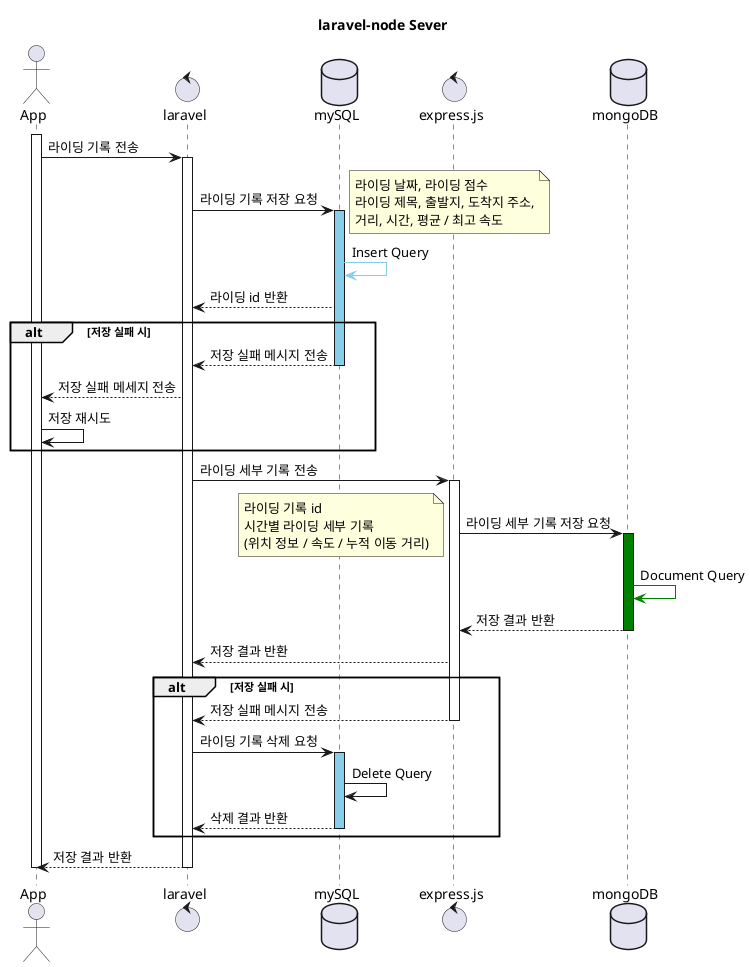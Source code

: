 @startuml

title laravel-node Sever

actor App
control laravel
Database mySQL
control express.js
Database mongoDB

activate App
    App -> laravel : 라이딩 기록 전송

    activate laravel

        laravel -> mySQL : 라이딩 기록 저장 요청

        note right
        라이딩 날짜, 라이딩 점수
        라이딩 제목, 출발지, 도착지 주소,
        거리, 시간, 평균 / 최고 속도
        end note

        activate mySQL #skyblue
            mySQL -[#skyblue]> mySQL : Insert Query
            mySQL --> laravel : 라이딩 id 반환
            alt 저장 실패 시
                mySQL --> laravel : 저장 실패 메시지 전송
        deactivate mySQL
                laravel --> App : 저장 실패 메세지 전송
                App -> App : 저장 재시도
            end


        laravel -> express.js : 라이딩 세부 기록 전송

        activate express.js

            express.js -> mongoDB : 라이딩 세부 기록 저장 요청

            note left
            라이딩 기록 id
            시간별 라이딩 세부 기록
            (위치 정보 / 속도 / 누적 이동 거리)
            end note

            activate mongoDB #green
                mongoDB -[#green]> mongoDB : Document Query
                mongoDB --> express.js : 저장 결과 반환
            deactivate mongoDB

            express.js --> laravel : 저장 결과 반환

            alt 저장 실패 시
                express.js --> laravel : 저장 실패 메시지 전송
        deactivate express.js

                laravel -> mySQL : 라이딩 기록 삭제 요청

                activate mySQL #skyblue
                mySQL -> mySQL : Delete Query
                mySQL --> laravel : 삭제 결과 반환
                deactivate mySQL
            end

        laravel --> App : 저장 결과 반환
    deactivate laravel
deactivate App
@enduml